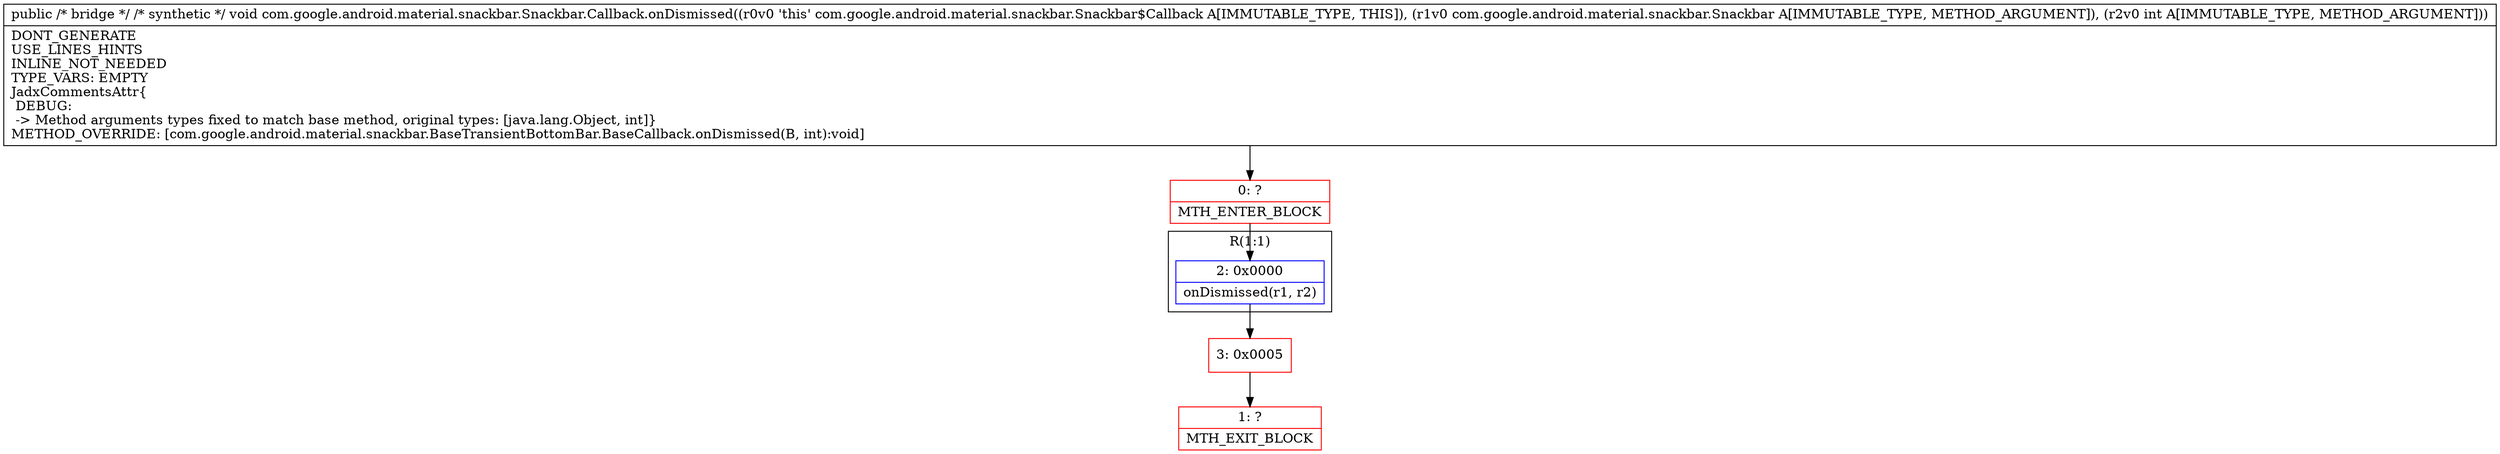 digraph "CFG forcom.google.android.material.snackbar.Snackbar.Callback.onDismissed(Ljava\/lang\/Object;I)V" {
subgraph cluster_Region_850426801 {
label = "R(1:1)";
node [shape=record,color=blue];
Node_2 [shape=record,label="{2\:\ 0x0000|onDismissed(r1, r2)\l}"];
}
Node_0 [shape=record,color=red,label="{0\:\ ?|MTH_ENTER_BLOCK\l}"];
Node_3 [shape=record,color=red,label="{3\:\ 0x0005}"];
Node_1 [shape=record,color=red,label="{1\:\ ?|MTH_EXIT_BLOCK\l}"];
MethodNode[shape=record,label="{public \/* bridge *\/ \/* synthetic *\/ void com.google.android.material.snackbar.Snackbar.Callback.onDismissed((r0v0 'this' com.google.android.material.snackbar.Snackbar$Callback A[IMMUTABLE_TYPE, THIS]), (r1v0 com.google.android.material.snackbar.Snackbar A[IMMUTABLE_TYPE, METHOD_ARGUMENT]), (r2v0 int A[IMMUTABLE_TYPE, METHOD_ARGUMENT]))  | DONT_GENERATE\lUSE_LINES_HINTS\lINLINE_NOT_NEEDED\lTYPE_VARS: EMPTY\lJadxCommentsAttr\{\l DEBUG: \l \-\> Method arguments types fixed to match base method, original types: [java.lang.Object, int]\}\lMETHOD_OVERRIDE: [com.google.android.material.snackbar.BaseTransientBottomBar.BaseCallback.onDismissed(B, int):void]\l}"];
MethodNode -> Node_0;Node_2 -> Node_3;
Node_0 -> Node_2;
Node_3 -> Node_1;
}

